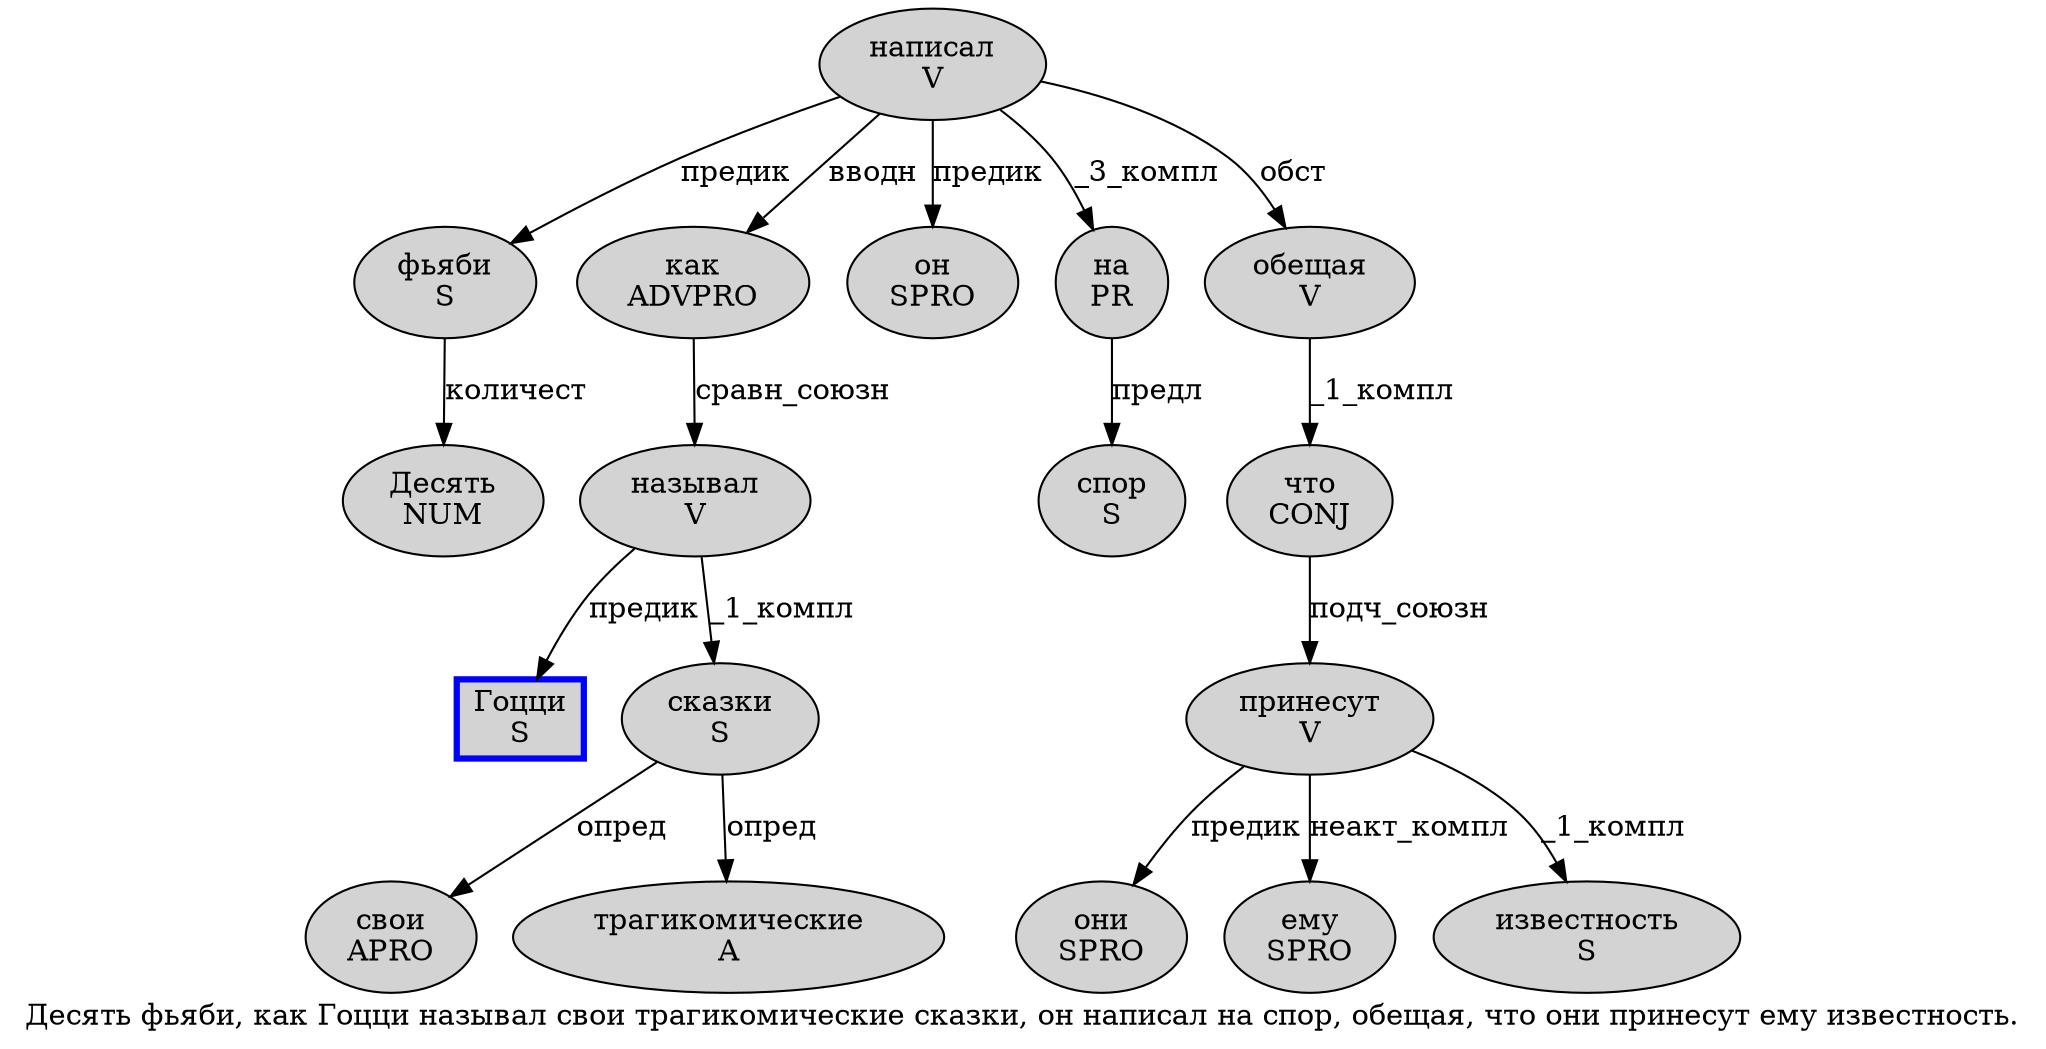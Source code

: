 digraph SENTENCE_769 {
	graph [label="Десять фьяби, как Гоцци называл свои трагикомические сказки, он написал на спор, обещая, что они принесут ему известность."]
	node [style=filled]
		0 [label="Десять
NUM" color="" fillcolor=lightgray penwidth=1 shape=ellipse]
		1 [label="фьяби
S" color="" fillcolor=lightgray penwidth=1 shape=ellipse]
		3 [label="как
ADVPRO" color="" fillcolor=lightgray penwidth=1 shape=ellipse]
		4 [label="Гоцци
S" color=blue fillcolor=lightgray penwidth=3 shape=box]
		5 [label="называл
V" color="" fillcolor=lightgray penwidth=1 shape=ellipse]
		6 [label="свои
APRO" color="" fillcolor=lightgray penwidth=1 shape=ellipse]
		7 [label="трагикомические
A" color="" fillcolor=lightgray penwidth=1 shape=ellipse]
		8 [label="сказки
S" color="" fillcolor=lightgray penwidth=1 shape=ellipse]
		10 [label="он
SPRO" color="" fillcolor=lightgray penwidth=1 shape=ellipse]
		11 [label="написал
V" color="" fillcolor=lightgray penwidth=1 shape=ellipse]
		12 [label="на
PR" color="" fillcolor=lightgray penwidth=1 shape=ellipse]
		13 [label="спор
S" color="" fillcolor=lightgray penwidth=1 shape=ellipse]
		15 [label="обещая
V" color="" fillcolor=lightgray penwidth=1 shape=ellipse]
		17 [label="что
CONJ" color="" fillcolor=lightgray penwidth=1 shape=ellipse]
		18 [label="они
SPRO" color="" fillcolor=lightgray penwidth=1 shape=ellipse]
		19 [label="принесут
V" color="" fillcolor=lightgray penwidth=1 shape=ellipse]
		20 [label="ему
SPRO" color="" fillcolor=lightgray penwidth=1 shape=ellipse]
		21 [label="известность
S" color="" fillcolor=lightgray penwidth=1 shape=ellipse]
			11 -> 1 [label="предик"]
			11 -> 3 [label="вводн"]
			11 -> 10 [label="предик"]
			11 -> 12 [label="_3_компл"]
			11 -> 15 [label="обст"]
			17 -> 19 [label="подч_союзн"]
			5 -> 4 [label="предик"]
			5 -> 8 [label="_1_компл"]
			3 -> 5 [label="сравн_союзн"]
			19 -> 18 [label="предик"]
			19 -> 20 [label="неакт_компл"]
			19 -> 21 [label="_1_компл"]
			1 -> 0 [label="количест"]
			8 -> 6 [label="опред"]
			8 -> 7 [label="опред"]
			12 -> 13 [label="предл"]
			15 -> 17 [label="_1_компл"]
}